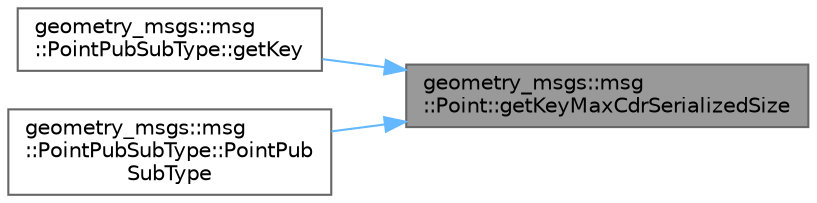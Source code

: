 digraph "geometry_msgs::msg::Point::getKeyMaxCdrSerializedSize"
{
 // INTERACTIVE_SVG=YES
 // LATEX_PDF_SIZE
  bgcolor="transparent";
  edge [fontname=Helvetica,fontsize=10,labelfontname=Helvetica,labelfontsize=10];
  node [fontname=Helvetica,fontsize=10,shape=box,height=0.2,width=0.4];
  rankdir="RL";
  Node1 [id="Node000001",label="geometry_msgs::msg\l::Point::getKeyMaxCdrSerializedSize",height=0.2,width=0.4,color="gray40", fillcolor="grey60", style="filled", fontcolor="black",tooltip="This function returns the maximum serialized size of the Key of an object depending on the buffer ali..."];
  Node1 -> Node2 [id="edge1_Node000001_Node000002",dir="back",color="steelblue1",style="solid",tooltip=" "];
  Node2 [id="Node000002",label="geometry_msgs::msg\l::PointPubSubType::getKey",height=0.2,width=0.4,color="grey40", fillcolor="white", style="filled",URL="$df/d78/classgeometry__msgs_1_1msg_1_1PointPubSubType.html#af1c868462624f0b6182076b139fc28a0",tooltip=" "];
  Node1 -> Node3 [id="edge2_Node000001_Node000003",dir="back",color="steelblue1",style="solid",tooltip=" "];
  Node3 [id="Node000003",label="geometry_msgs::msg\l::PointPubSubType::PointPub\lSubType",height=0.2,width=0.4,color="grey40", fillcolor="white", style="filled",URL="$df/d78/classgeometry__msgs_1_1msg_1_1PointPubSubType.html#a7aaebfe88594e569d7bda7c9a7afd338",tooltip=" "];
}
